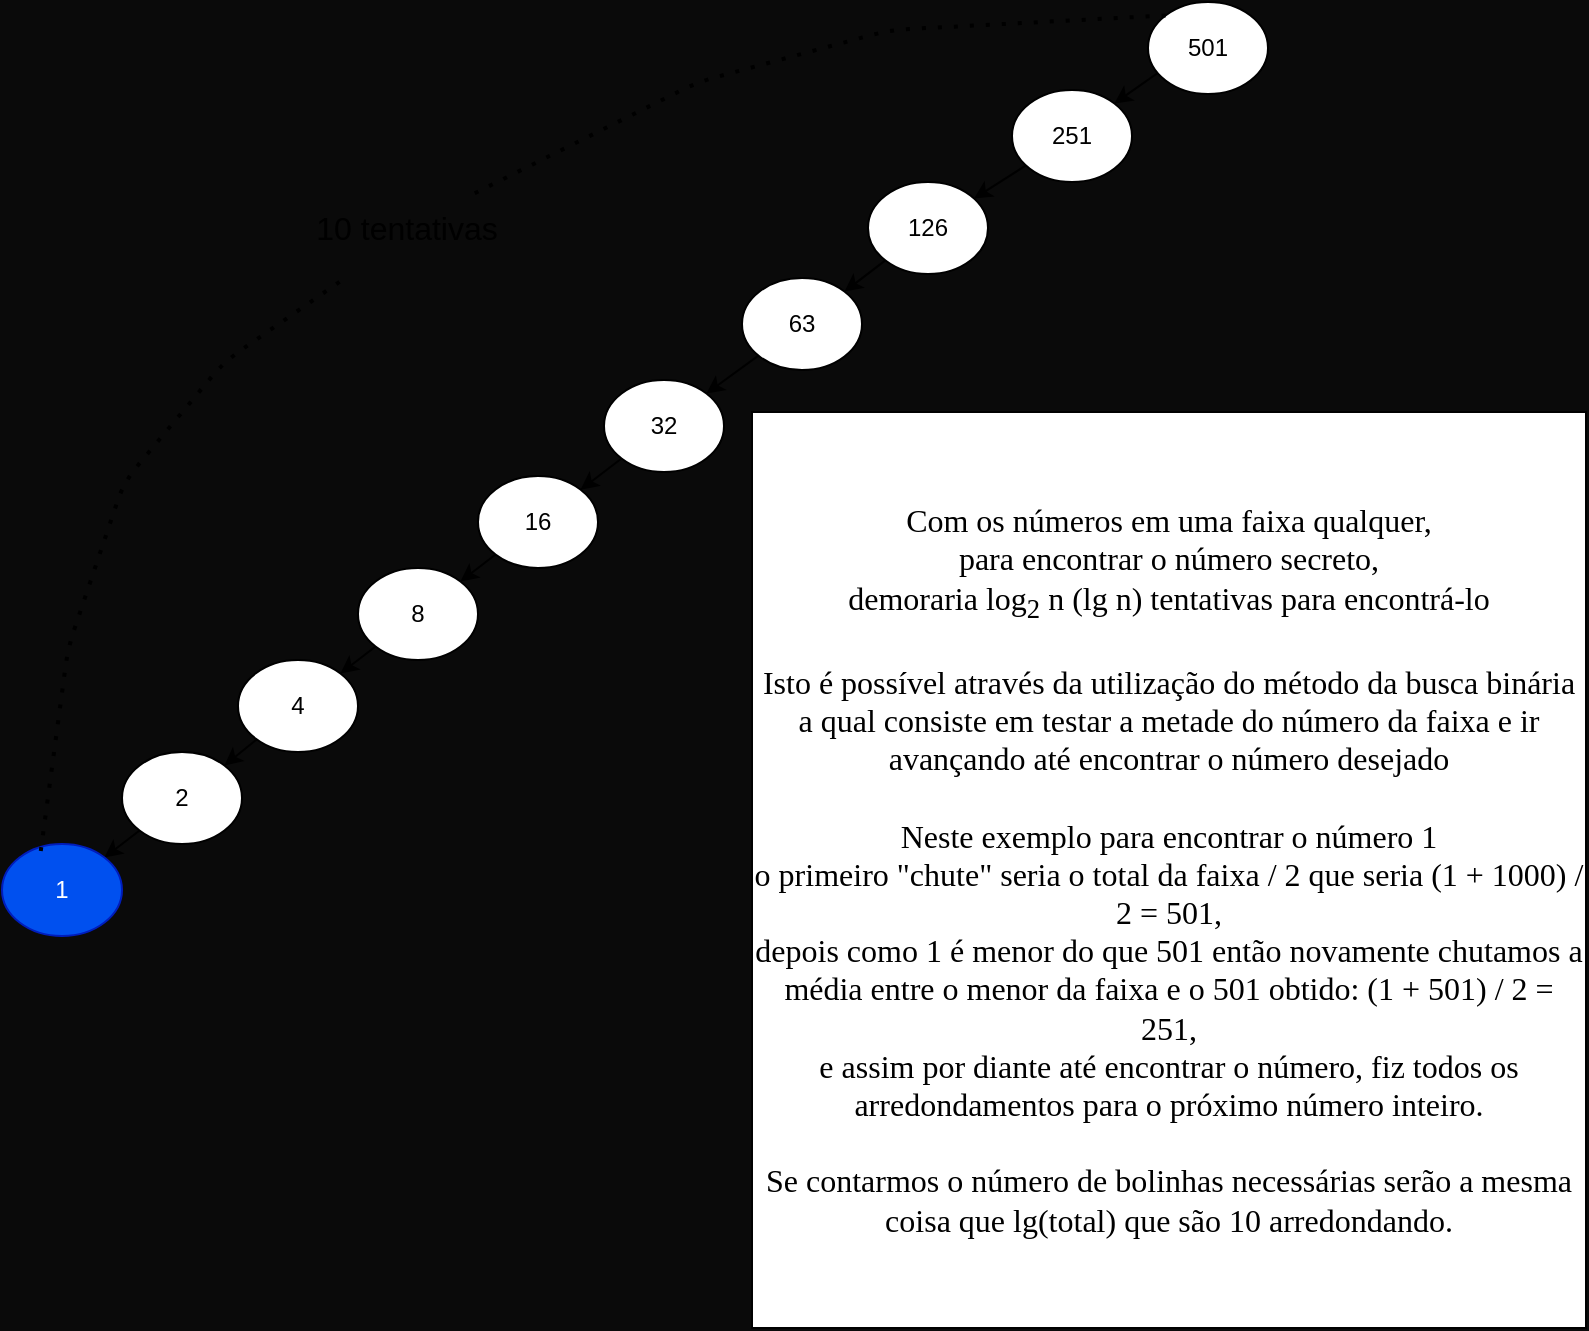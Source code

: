 <mxfile>
    <diagram id="gp_TcW93TV-rUPtWirQC" name="Page-1">
        <mxGraphModel dx="832" dy="568" grid="0" gridSize="10" guides="1" tooltips="1" connect="1" arrows="1" fold="1" page="1" pageScale="1" pageWidth="827" pageHeight="1169" background="#0A0A0A" math="0" shadow="0">
            <root>
                <mxCell id="0"/>
                <mxCell id="1" parent="0"/>
                <mxCell id="34" style="edgeStyle=none;html=1;entryX=1;entryY=0;entryDx=0;entryDy=0;" parent="1" target="9" edge="1">
                    <mxGeometry relative="1" as="geometry">
                        <mxPoint x="585" y="37" as="sourcePoint"/>
                    </mxGeometry>
                </mxCell>
                <mxCell id="2" value="501" style="ellipse;whiteSpace=wrap;html=1;" parent="1" vertex="1">
                    <mxGeometry x="578" y="3" width="60" height="46" as="geometry"/>
                </mxCell>
                <mxCell id="38" style="edgeStyle=none;html=1;" parent="1" source="9" target="14" edge="1">
                    <mxGeometry relative="1" as="geometry"/>
                </mxCell>
                <mxCell id="9" value="251" style="ellipse;whiteSpace=wrap;html=1;" parent="1" vertex="1">
                    <mxGeometry x="510" y="47" width="60" height="46" as="geometry"/>
                </mxCell>
                <mxCell id="39" style="edgeStyle=none;html=1;" parent="1" source="14" target="17" edge="1">
                    <mxGeometry relative="1" as="geometry"/>
                </mxCell>
                <mxCell id="14" value="126" style="ellipse;whiteSpace=wrap;html=1;" parent="1" vertex="1">
                    <mxGeometry x="438" y="93" width="60" height="46" as="geometry"/>
                </mxCell>
                <mxCell id="40" style="edgeStyle=none;html=1;entryX=1;entryY=0;entryDx=0;entryDy=0;" parent="1" source="17" target="31" edge="1">
                    <mxGeometry relative="1" as="geometry"/>
                </mxCell>
                <mxCell id="17" value="63" style="ellipse;whiteSpace=wrap;html=1;" parent="1" vertex="1">
                    <mxGeometry x="375" y="141" width="60" height="46" as="geometry"/>
                </mxCell>
                <mxCell id="41" style="edgeStyle=none;html=1;exitX=0;exitY=1;exitDx=0;exitDy=0;" parent="1" source="31" target="32" edge="1">
                    <mxGeometry relative="1" as="geometry">
                        <mxPoint x="295.046" y="237.996" as="sourcePoint"/>
                    </mxGeometry>
                </mxCell>
                <mxCell id="31" value="32" style="ellipse;whiteSpace=wrap;html=1;" parent="1" vertex="1">
                    <mxGeometry x="306" y="192" width="60" height="46" as="geometry"/>
                </mxCell>
                <mxCell id="42" style="edgeStyle=none;html=1;" parent="1" source="32" target="33" edge="1">
                    <mxGeometry relative="1" as="geometry"/>
                </mxCell>
                <mxCell id="32" value="16" style="ellipse;whiteSpace=wrap;html=1;" parent="1" vertex="1">
                    <mxGeometry x="243" y="240" width="60" height="46" as="geometry"/>
                </mxCell>
                <mxCell id="43" style="edgeStyle=none;html=1;entryX=1;entryY=0;entryDx=0;entryDy=0;" parent="1" source="33" target="35" edge="1">
                    <mxGeometry relative="1" as="geometry"/>
                </mxCell>
                <mxCell id="33" value="8" style="ellipse;whiteSpace=wrap;html=1;" parent="1" vertex="1">
                    <mxGeometry x="183" y="286" width="60" height="46" as="geometry"/>
                </mxCell>
                <mxCell id="44" style="edgeStyle=none;html=1;entryX=1;entryY=0;entryDx=0;entryDy=0;" parent="1" source="35" target="36" edge="1">
                    <mxGeometry relative="1" as="geometry">
                        <mxPoint x="65" y="411" as="targetPoint"/>
                    </mxGeometry>
                </mxCell>
                <mxCell id="35" value="4" style="ellipse;whiteSpace=wrap;html=1;" parent="1" vertex="1">
                    <mxGeometry x="123" y="332" width="60" height="46" as="geometry"/>
                </mxCell>
                <mxCell id="45" style="edgeStyle=none;html=1;entryX=1;entryY=0;entryDx=0;entryDy=0;" parent="1" source="36" target="37" edge="1">
                    <mxGeometry relative="1" as="geometry"/>
                </mxCell>
                <mxCell id="36" value="2" style="ellipse;whiteSpace=wrap;html=1;" parent="1" vertex="1">
                    <mxGeometry x="65" y="378" width="60" height="46" as="geometry"/>
                </mxCell>
                <mxCell id="37" value="1" style="ellipse;whiteSpace=wrap;html=1;fillColor=#0050ef;fontColor=#ffffff;strokeColor=#001DBC;" parent="1" vertex="1">
                    <mxGeometry x="5" y="424" width="60" height="46" as="geometry"/>
                </mxCell>
                <mxCell id="47" value="&lt;font face=&quot;Verdana&quot; style=&quot;font-size: 16px;&quot;&gt;Com os números em uma faixa qualquer, &lt;br&gt;para encontrar o número secreto,&lt;br&gt;demoraria log&lt;sub&gt;2&lt;/sub&gt;&amp;nbsp;n (lg n) tentativas para encontrá-lo&lt;br&gt;&lt;br&gt;Isto é possível através da utilização do método da busca binária a qual consiste em testar a metade do número da faixa e ir avançando até encontrar o número desejado&lt;br&gt;&lt;br&gt;Neste exemplo para encontrar o número 1 &lt;br&gt;o primeiro &quot;chute&quot; seria o total da faixa / 2 que seria (1 + 1000) / 2 = 501, &lt;br&gt;depois como 1 é menor do que 501 então novamente chutamos a média entre o menor da faixa e o 501 obtido: (1 + 501) / 2 = 251, &lt;br&gt;e assim por diante até encontrar o número, fiz todos os arredondamentos para o próximo número inteiro. &lt;br&gt;&lt;br&gt;Se contarmos o número de bolinhas necessárias serão a mesma coisa que lg(total) que são 10 arredondando.&lt;/font&gt;" style="whiteSpace=wrap;html=1;" parent="1" vertex="1">
                    <mxGeometry x="380" y="208" width="417" height="458" as="geometry"/>
                </mxCell>
                <mxCell id="48" value="" style="endArrow=none;dashed=1;html=1;dashPattern=1 3;strokeWidth=2;fontSize=16;exitX=0.323;exitY=0.077;exitDx=0;exitDy=0;exitPerimeter=0;" parent="1" source="37" edge="1">
                    <mxGeometry width="50" height="50" relative="1" as="geometry">
                        <mxPoint x="355" y="361" as="sourcePoint"/>
                        <mxPoint x="178" y="140" as="targetPoint"/>
                        <Array as="points">
                            <mxPoint x="38" y="326"/>
                            <mxPoint x="66" y="243"/>
                            <mxPoint x="116" y="183"/>
                        </Array>
                    </mxGeometry>
                </mxCell>
                <mxCell id="49" value="" style="endArrow=none;dashed=1;html=1;dashPattern=1 3;strokeWidth=2;fontSize=16;exitX=0;exitY=0;exitDx=0;exitDy=0;" parent="1" source="2" target="50" edge="1">
                    <mxGeometry width="50" height="50" relative="1" as="geometry">
                        <mxPoint x="366.0" y="303.542" as="sourcePoint"/>
                        <mxPoint x="250" y="92" as="targetPoint"/>
                        <Array as="points">
                            <mxPoint x="449" y="17"/>
                            <mxPoint x="353" y="43"/>
                        </Array>
                    </mxGeometry>
                </mxCell>
                <mxCell id="50" value="10 tentativas" style="text;html=1;align=center;verticalAlign=middle;resizable=0;points=[];autosize=1;strokeColor=none;fillColor=none;fontSize=16;" parent="1" vertex="1">
                    <mxGeometry x="152" y="100.5" width="109" height="31" as="geometry"/>
                </mxCell>
            </root>
        </mxGraphModel>
    </diagram>
</mxfile>